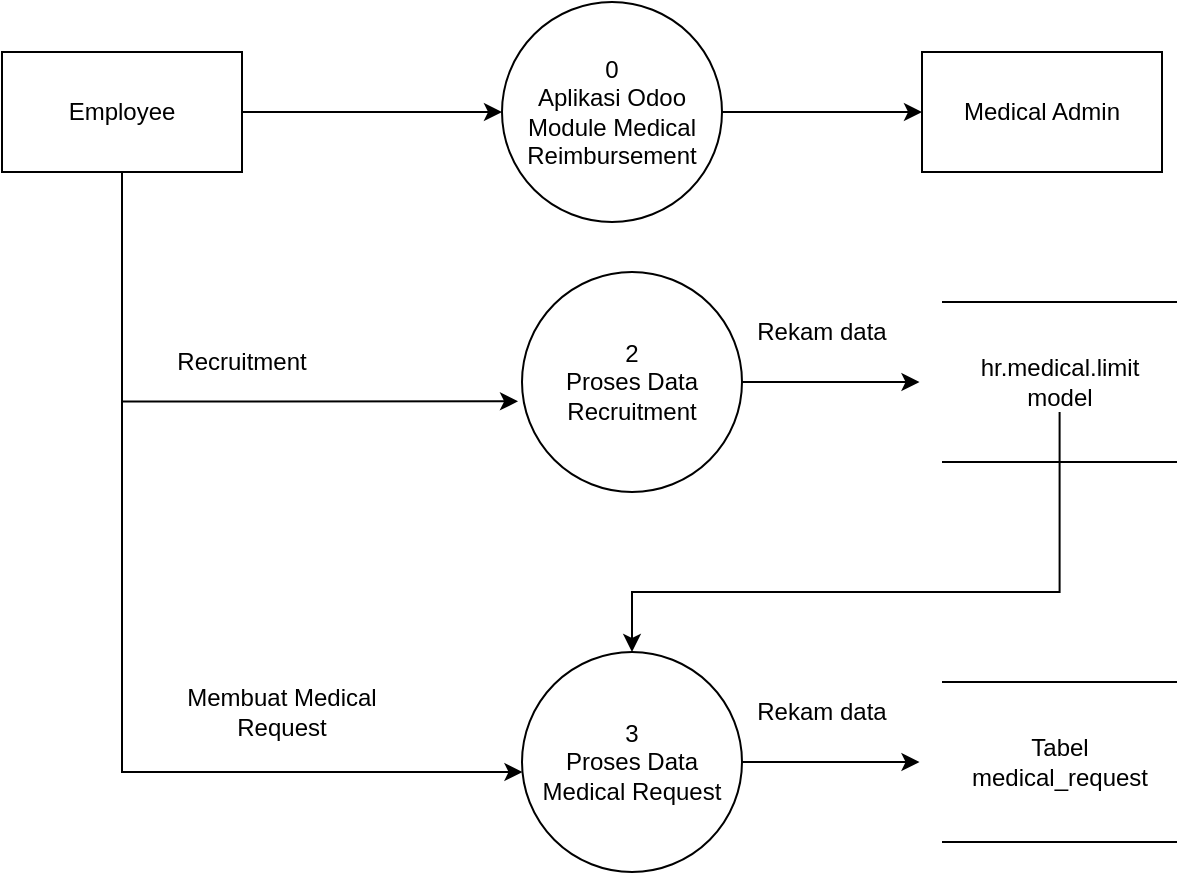 <mxfile version="21.2.9" type="github">
  <diagram name="Page-1" id="NCHEDFaTNdQXQWnGJUuj">
    <mxGraphModel dx="1034" dy="462" grid="1" gridSize="10" guides="1" tooltips="1" connect="1" arrows="1" fold="1" page="1" pageScale="1" pageWidth="850" pageHeight="1100" math="0" shadow="0">
      <root>
        <mxCell id="0" />
        <mxCell id="1" parent="0" />
        <mxCell id="auxzIFHcxL0lGf6k54Ho-6" value="" style="edgeStyle=orthogonalEdgeStyle;rounded=0;orthogonalLoop=1;jettySize=auto;html=1;" edge="1" parent="1" source="auxzIFHcxL0lGf6k54Ho-1" target="auxzIFHcxL0lGf6k54Ho-2">
          <mxGeometry relative="1" as="geometry" />
        </mxCell>
        <mxCell id="auxzIFHcxL0lGf6k54Ho-31" style="edgeStyle=orthogonalEdgeStyle;rounded=0;orthogonalLoop=1;jettySize=auto;html=1;entryX=-0.018;entryY=0.588;entryDx=0;entryDy=0;entryPerimeter=0;" edge="1" parent="1" source="auxzIFHcxL0lGf6k54Ho-1" target="auxzIFHcxL0lGf6k54Ho-22">
          <mxGeometry relative="1" as="geometry">
            <Array as="points">
              <mxPoint x="140" y="305" />
            </Array>
          </mxGeometry>
        </mxCell>
        <mxCell id="auxzIFHcxL0lGf6k54Ho-1" value="Employee" style="rounded=0;whiteSpace=wrap;html=1;" vertex="1" parent="1">
          <mxGeometry x="80" y="130" width="120" height="60" as="geometry" />
        </mxCell>
        <mxCell id="auxzIFHcxL0lGf6k54Ho-7" value="" style="edgeStyle=orthogonalEdgeStyle;rounded=0;orthogonalLoop=1;jettySize=auto;html=1;" edge="1" parent="1" source="auxzIFHcxL0lGf6k54Ho-2" target="auxzIFHcxL0lGf6k54Ho-3">
          <mxGeometry relative="1" as="geometry" />
        </mxCell>
        <mxCell id="auxzIFHcxL0lGf6k54Ho-2" value="0&lt;br&gt;Aplikasi Odoo Module Medical Reimbursement" style="ellipse;whiteSpace=wrap;html=1;aspect=fixed;" vertex="1" parent="1">
          <mxGeometry x="330" y="105" width="110" height="110" as="geometry" />
        </mxCell>
        <mxCell id="auxzIFHcxL0lGf6k54Ho-3" value="Medical Admin" style="rounded=0;whiteSpace=wrap;html=1;" vertex="1" parent="1">
          <mxGeometry x="540" y="130" width="120" height="60" as="geometry" />
        </mxCell>
        <mxCell id="auxzIFHcxL0lGf6k54Ho-20" value="" style="group" vertex="1" connectable="0" parent="1">
          <mxGeometry x="90.0" y="240" width="588.75" height="110" as="geometry" />
        </mxCell>
        <mxCell id="auxzIFHcxL0lGf6k54Ho-22" value="2&lt;br&gt;Proses Data Recruitment" style="ellipse;whiteSpace=wrap;html=1;aspect=fixed;" vertex="1" parent="auxzIFHcxL0lGf6k54Ho-20">
          <mxGeometry x="250" width="110" height="110" as="geometry" />
        </mxCell>
        <mxCell id="auxzIFHcxL0lGf6k54Ho-24" value="" style="group" vertex="1" connectable="0" parent="auxzIFHcxL0lGf6k54Ho-20">
          <mxGeometry x="460" y="15" width="128.75" height="80" as="geometry" />
        </mxCell>
        <mxCell id="auxzIFHcxL0lGf6k54Ho-25" value="" style="endArrow=none;html=1;rounded=0;" edge="1" parent="auxzIFHcxL0lGf6k54Ho-24">
          <mxGeometry width="50" height="50" relative="1" as="geometry">
            <mxPoint as="sourcePoint" />
            <mxPoint x="117.5" as="targetPoint" />
            <Array as="points" />
          </mxGeometry>
        </mxCell>
        <mxCell id="auxzIFHcxL0lGf6k54Ho-26" value="" style="endArrow=none;html=1;rounded=0;" edge="1" parent="auxzIFHcxL0lGf6k54Ho-24">
          <mxGeometry width="50" height="50" relative="1" as="geometry">
            <mxPoint y="80" as="sourcePoint" />
            <mxPoint x="117.5" y="80" as="targetPoint" />
            <Array as="points" />
          </mxGeometry>
        </mxCell>
        <mxCell id="auxzIFHcxL0lGf6k54Ho-27" value="hr.medical.limit&lt;br&gt;model" style="text;html=1;strokeColor=none;fillColor=none;align=center;verticalAlign=middle;whiteSpace=wrap;rounded=0;" vertex="1" parent="auxzIFHcxL0lGf6k54Ho-24">
          <mxGeometry x="-11.25" y="25" width="140" height="30" as="geometry" />
        </mxCell>
        <mxCell id="auxzIFHcxL0lGf6k54Ho-28" style="edgeStyle=orthogonalEdgeStyle;rounded=0;orthogonalLoop=1;jettySize=auto;html=1;entryX=0;entryY=0.5;entryDx=0;entryDy=0;" edge="1" parent="auxzIFHcxL0lGf6k54Ho-20" source="auxzIFHcxL0lGf6k54Ho-22" target="auxzIFHcxL0lGf6k54Ho-27">
          <mxGeometry relative="1" as="geometry" />
        </mxCell>
        <mxCell id="auxzIFHcxL0lGf6k54Ho-30" value="Rekam data" style="text;html=1;strokeColor=none;fillColor=none;align=center;verticalAlign=middle;whiteSpace=wrap;rounded=0;" vertex="1" parent="auxzIFHcxL0lGf6k54Ho-20">
          <mxGeometry x="340" y="15" width="120" height="30" as="geometry" />
        </mxCell>
        <mxCell id="auxzIFHcxL0lGf6k54Ho-32" value="Recruitment" style="text;html=1;strokeColor=none;fillColor=none;align=center;verticalAlign=middle;whiteSpace=wrap;rounded=0;" vertex="1" parent="auxzIFHcxL0lGf6k54Ho-20">
          <mxGeometry x="80.0" y="30" width="60" height="30" as="geometry" />
        </mxCell>
        <mxCell id="auxzIFHcxL0lGf6k54Ho-9" value="3&lt;br&gt;Proses Data Medical Request" style="ellipse;whiteSpace=wrap;html=1;aspect=fixed;" vertex="1" parent="1">
          <mxGeometry x="340" y="430" width="110" height="110" as="geometry" />
        </mxCell>
        <mxCell id="auxzIFHcxL0lGf6k54Ho-10" value="" style="edgeStyle=orthogonalEdgeStyle;rounded=0;orthogonalLoop=1;jettySize=auto;html=1;" edge="1" parent="1" target="auxzIFHcxL0lGf6k54Ho-9">
          <mxGeometry relative="1" as="geometry">
            <mxPoint x="140" y="200" as="sourcePoint" />
            <Array as="points">
              <mxPoint x="140" y="490" />
            </Array>
          </mxGeometry>
        </mxCell>
        <mxCell id="auxzIFHcxL0lGf6k54Ho-13" value="" style="group" vertex="1" connectable="0" parent="1">
          <mxGeometry x="550" y="445" width="128.75" height="80" as="geometry" />
        </mxCell>
        <mxCell id="auxzIFHcxL0lGf6k54Ho-11" value="" style="endArrow=none;html=1;rounded=0;" edge="1" parent="auxzIFHcxL0lGf6k54Ho-13">
          <mxGeometry width="50" height="50" relative="1" as="geometry">
            <mxPoint as="sourcePoint" />
            <mxPoint x="117.5" as="targetPoint" />
            <Array as="points" />
          </mxGeometry>
        </mxCell>
        <mxCell id="auxzIFHcxL0lGf6k54Ho-12" value="" style="endArrow=none;html=1;rounded=0;" edge="1" parent="auxzIFHcxL0lGf6k54Ho-13">
          <mxGeometry width="50" height="50" relative="1" as="geometry">
            <mxPoint y="80" as="sourcePoint" />
            <mxPoint x="117.5" y="80" as="targetPoint" />
            <Array as="points" />
          </mxGeometry>
        </mxCell>
        <mxCell id="auxzIFHcxL0lGf6k54Ho-14" value="Tabel &lt;br&gt;medical_request" style="text;html=1;strokeColor=none;fillColor=none;align=center;verticalAlign=middle;whiteSpace=wrap;rounded=0;" vertex="1" parent="auxzIFHcxL0lGf6k54Ho-13">
          <mxGeometry x="-11.25" y="25" width="140" height="30" as="geometry" />
        </mxCell>
        <mxCell id="auxzIFHcxL0lGf6k54Ho-15" style="edgeStyle=orthogonalEdgeStyle;rounded=0;orthogonalLoop=1;jettySize=auto;html=1;entryX=0;entryY=0.5;entryDx=0;entryDy=0;" edge="1" parent="1" source="auxzIFHcxL0lGf6k54Ho-9" target="auxzIFHcxL0lGf6k54Ho-14">
          <mxGeometry relative="1" as="geometry" />
        </mxCell>
        <mxCell id="auxzIFHcxL0lGf6k54Ho-16" value="Membuat Medical Request" style="text;html=1;strokeColor=none;fillColor=none;align=center;verticalAlign=middle;whiteSpace=wrap;rounded=0;" vertex="1" parent="1">
          <mxGeometry x="160" y="445" width="120" height="30" as="geometry" />
        </mxCell>
        <mxCell id="auxzIFHcxL0lGf6k54Ho-18" value="Rekam data" style="text;html=1;strokeColor=none;fillColor=none;align=center;verticalAlign=middle;whiteSpace=wrap;rounded=0;" vertex="1" parent="1">
          <mxGeometry x="430" y="445" width="120" height="30" as="geometry" />
        </mxCell>
        <mxCell id="auxzIFHcxL0lGf6k54Ho-33" style="edgeStyle=orthogonalEdgeStyle;rounded=0;orthogonalLoop=1;jettySize=auto;html=1;entryX=0.5;entryY=0;entryDx=0;entryDy=0;" edge="1" parent="1" source="auxzIFHcxL0lGf6k54Ho-27" target="auxzIFHcxL0lGf6k54Ho-9">
          <mxGeometry relative="1" as="geometry">
            <Array as="points">
              <mxPoint x="609" y="400" />
              <mxPoint x="395" y="400" />
            </Array>
          </mxGeometry>
        </mxCell>
      </root>
    </mxGraphModel>
  </diagram>
</mxfile>

